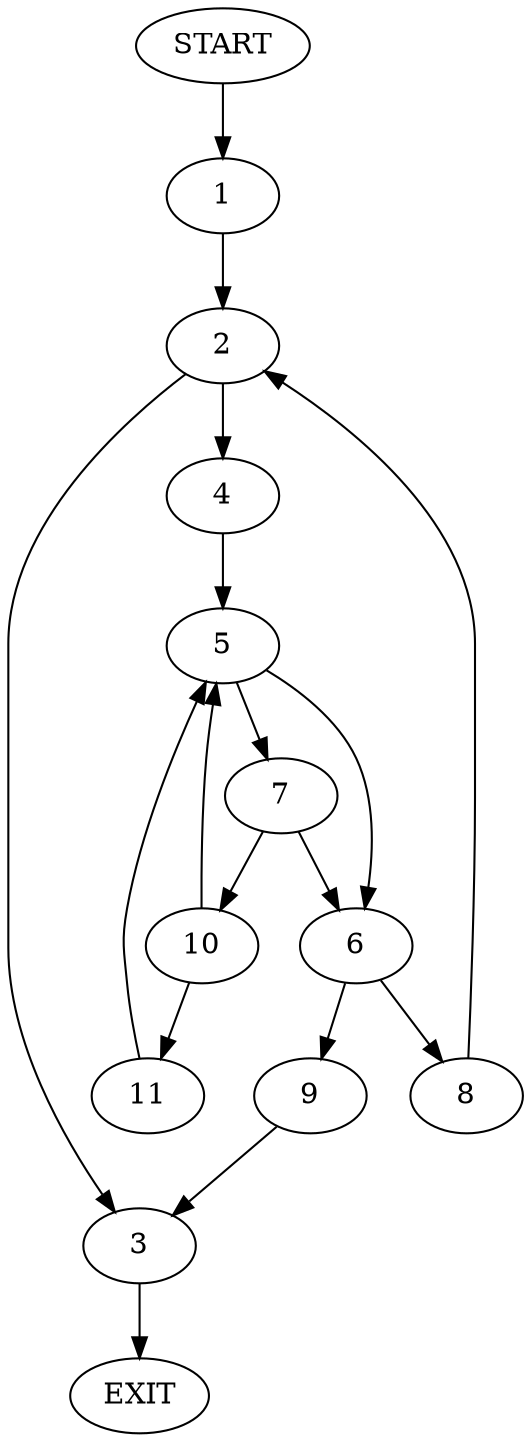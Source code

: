 digraph {
0 [label="START"];
1;
2;
3;
4;
5;
6;
7;
8;
9;
10;
11;
12 [label="EXIT"];
0 -> 1;
1 -> 2;
2 -> 3;
2 -> 4;
3 -> 12;
4 -> 5;
5 -> 6;
5 -> 7;
6 -> 8;
6 -> 9;
7 -> 6;
7 -> 10;
10 -> 5;
10 -> 11;
11 -> 5;
8 -> 2;
9 -> 3;
}